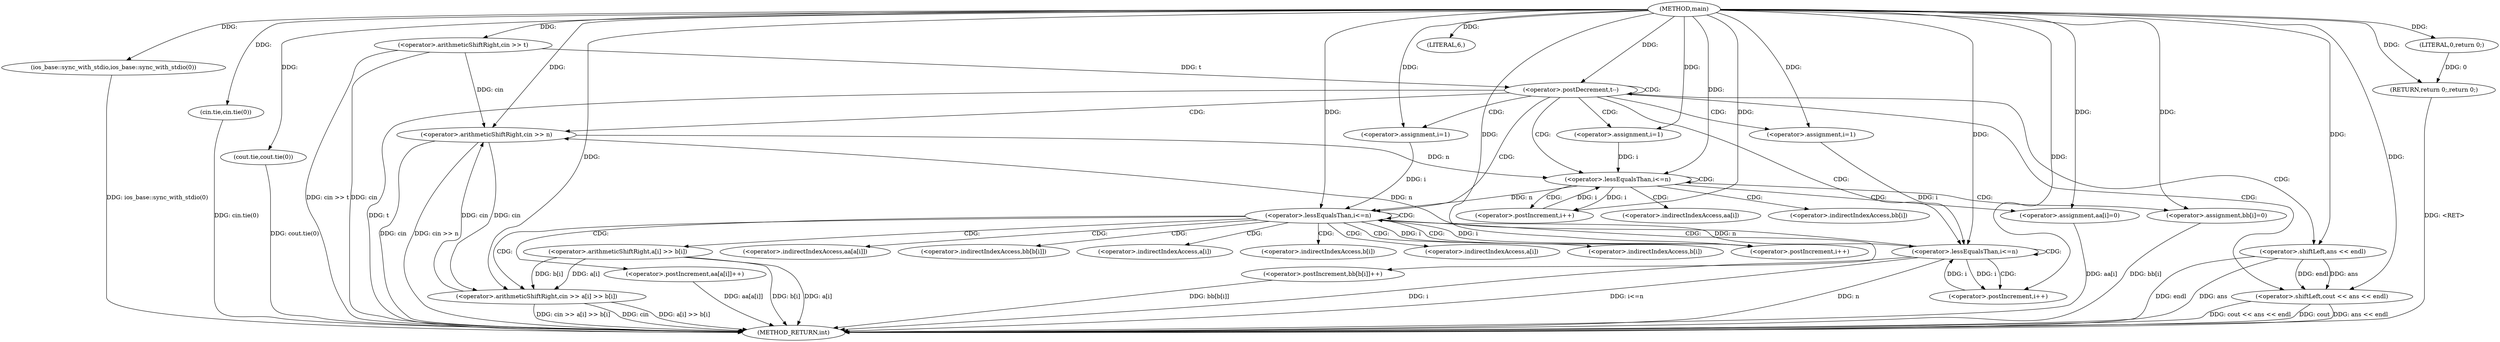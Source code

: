 digraph "main" {  
"1000102" [label = "(METHOD,main)" ]
"1000191" [label = "(METHOD_RETURN,int)" ]
"1000104" [label = "(ios_base::sync_with_stdio,ios_base::sync_with_stdio(0))" ]
"1000106" [label = "(cin.tie,cin.tie(0))" ]
"1000108" [label = "(cout.tie,cout.tie(0))" ]
"1000112" [label = "(<operator>.arithmeticShiftRight,cin >> t)" ]
"1000189" [label = "(RETURN,return 0;,return 0;)" ]
"1000116" [label = "(<operator>.postDecrement,t--)" ]
"1000190" [label = "(LITERAL,0,return 0;)" ]
"1000119" [label = "(<operator>.arithmeticShiftRight,cin >> n)" ]
"1000173" [label = "(LITERAL,6,)" ]
"1000184" [label = "(<operator>.shiftLeft,cout << ans << endl)" ]
"1000123" [label = "(<operator>.assignment,i=1)" ]
"1000126" [label = "(<operator>.lessEqualsThan,i<=n)" ]
"1000129" [label = "(<operator>.postIncrement,i++)" ]
"1000143" [label = "(<operator>.assignment,i=1)" ]
"1000146" [label = "(<operator>.lessEqualsThan,i<=n)" ]
"1000149" [label = "(<operator>.postIncrement,i++)" ]
"1000175" [label = "(<operator>.assignment,i=1)" ]
"1000178" [label = "(<operator>.lessEqualsThan,i<=n)" ]
"1000181" [label = "(<operator>.postIncrement,i++)" ]
"1000132" [label = "(<operator>.assignment,aa[i]=0)" ]
"1000137" [label = "(<operator>.assignment,bb[i]=0)" ]
"1000152" [label = "(<operator>.arithmeticShiftRight,cin >> a[i] >> b[i])" ]
"1000161" [label = "(<operator>.postIncrement,aa[a[i]]++)" ]
"1000167" [label = "(<operator>.postIncrement,bb[b[i]]++)" ]
"1000186" [label = "(<operator>.shiftLeft,ans << endl)" ]
"1000154" [label = "(<operator>.arithmeticShiftRight,a[i] >> b[i])" ]
"1000133" [label = "(<operator>.indirectIndexAccess,aa[i])" ]
"1000138" [label = "(<operator>.indirectIndexAccess,bb[i])" ]
"1000162" [label = "(<operator>.indirectIndexAccess,aa[a[i]])" ]
"1000168" [label = "(<operator>.indirectIndexAccess,bb[b[i]])" ]
"1000155" [label = "(<operator>.indirectIndexAccess,a[i])" ]
"1000158" [label = "(<operator>.indirectIndexAccess,b[i])" ]
"1000164" [label = "(<operator>.indirectIndexAccess,a[i])" ]
"1000170" [label = "(<operator>.indirectIndexAccess,b[i])" ]
  "1000104" -> "1000191"  [ label = "DDG: ios_base::sync_with_stdio(0)"] 
  "1000106" -> "1000191"  [ label = "DDG: cin.tie(0)"] 
  "1000108" -> "1000191"  [ label = "DDG: cout.tie(0)"] 
  "1000112" -> "1000191"  [ label = "DDG: cin"] 
  "1000112" -> "1000191"  [ label = "DDG: cin >> t"] 
  "1000116" -> "1000191"  [ label = "DDG: t"] 
  "1000119" -> "1000191"  [ label = "DDG: cin"] 
  "1000119" -> "1000191"  [ label = "DDG: cin >> n"] 
  "1000178" -> "1000191"  [ label = "DDG: i"] 
  "1000178" -> "1000191"  [ label = "DDG: n"] 
  "1000178" -> "1000191"  [ label = "DDG: i<=n"] 
  "1000186" -> "1000191"  [ label = "DDG: endl"] 
  "1000184" -> "1000191"  [ label = "DDG: ans << endl"] 
  "1000184" -> "1000191"  [ label = "DDG: cout << ans << endl"] 
  "1000152" -> "1000191"  [ label = "DDG: cin"] 
  "1000154" -> "1000191"  [ label = "DDG: a[i]"] 
  "1000154" -> "1000191"  [ label = "DDG: b[i]"] 
  "1000152" -> "1000191"  [ label = "DDG: a[i] >> b[i]"] 
  "1000152" -> "1000191"  [ label = "DDG: cin >> a[i] >> b[i]"] 
  "1000161" -> "1000191"  [ label = "DDG: aa[a[i]]"] 
  "1000167" -> "1000191"  [ label = "DDG: bb[b[i]]"] 
  "1000132" -> "1000191"  [ label = "DDG: aa[i]"] 
  "1000137" -> "1000191"  [ label = "DDG: bb[i]"] 
  "1000189" -> "1000191"  [ label = "DDG: <RET>"] 
  "1000184" -> "1000191"  [ label = "DDG: cout"] 
  "1000186" -> "1000191"  [ label = "DDG: ans"] 
  "1000190" -> "1000189"  [ label = "DDG: 0"] 
  "1000102" -> "1000189"  [ label = "DDG: "] 
  "1000102" -> "1000104"  [ label = "DDG: "] 
  "1000102" -> "1000106"  [ label = "DDG: "] 
  "1000102" -> "1000108"  [ label = "DDG: "] 
  "1000102" -> "1000112"  [ label = "DDG: "] 
  "1000102" -> "1000190"  [ label = "DDG: "] 
  "1000112" -> "1000116"  [ label = "DDG: t"] 
  "1000102" -> "1000116"  [ label = "DDG: "] 
  "1000102" -> "1000173"  [ label = "DDG: "] 
  "1000112" -> "1000119"  [ label = "DDG: cin"] 
  "1000152" -> "1000119"  [ label = "DDG: cin"] 
  "1000102" -> "1000119"  [ label = "DDG: "] 
  "1000178" -> "1000119"  [ label = "DDG: n"] 
  "1000102" -> "1000123"  [ label = "DDG: "] 
  "1000102" -> "1000143"  [ label = "DDG: "] 
  "1000102" -> "1000175"  [ label = "DDG: "] 
  "1000102" -> "1000184"  [ label = "DDG: "] 
  "1000186" -> "1000184"  [ label = "DDG: endl"] 
  "1000186" -> "1000184"  [ label = "DDG: ans"] 
  "1000123" -> "1000126"  [ label = "DDG: i"] 
  "1000129" -> "1000126"  [ label = "DDG: i"] 
  "1000102" -> "1000126"  [ label = "DDG: "] 
  "1000119" -> "1000126"  [ label = "DDG: n"] 
  "1000126" -> "1000129"  [ label = "DDG: i"] 
  "1000102" -> "1000129"  [ label = "DDG: "] 
  "1000102" -> "1000132"  [ label = "DDG: "] 
  "1000102" -> "1000137"  [ label = "DDG: "] 
  "1000143" -> "1000146"  [ label = "DDG: i"] 
  "1000149" -> "1000146"  [ label = "DDG: i"] 
  "1000102" -> "1000146"  [ label = "DDG: "] 
  "1000126" -> "1000146"  [ label = "DDG: n"] 
  "1000146" -> "1000149"  [ label = "DDG: i"] 
  "1000102" -> "1000149"  [ label = "DDG: "] 
  "1000175" -> "1000178"  [ label = "DDG: i"] 
  "1000181" -> "1000178"  [ label = "DDG: i"] 
  "1000102" -> "1000178"  [ label = "DDG: "] 
  "1000146" -> "1000178"  [ label = "DDG: n"] 
  "1000178" -> "1000181"  [ label = "DDG: i"] 
  "1000102" -> "1000181"  [ label = "DDG: "] 
  "1000102" -> "1000186"  [ label = "DDG: "] 
  "1000119" -> "1000152"  [ label = "DDG: cin"] 
  "1000102" -> "1000152"  [ label = "DDG: "] 
  "1000154" -> "1000152"  [ label = "DDG: a[i]"] 
  "1000154" -> "1000152"  [ label = "DDG: b[i]"] 
  "1000116" -> "1000186"  [ label = "CDG: "] 
  "1000116" -> "1000119"  [ label = "CDG: "] 
  "1000116" -> "1000116"  [ label = "CDG: "] 
  "1000116" -> "1000178"  [ label = "CDG: "] 
  "1000116" -> "1000143"  [ label = "CDG: "] 
  "1000116" -> "1000175"  [ label = "CDG: "] 
  "1000116" -> "1000126"  [ label = "CDG: "] 
  "1000116" -> "1000123"  [ label = "CDG: "] 
  "1000116" -> "1000184"  [ label = "CDG: "] 
  "1000116" -> "1000146"  [ label = "CDG: "] 
  "1000126" -> "1000133"  [ label = "CDG: "] 
  "1000126" -> "1000126"  [ label = "CDG: "] 
  "1000126" -> "1000132"  [ label = "CDG: "] 
  "1000126" -> "1000137"  [ label = "CDG: "] 
  "1000126" -> "1000129"  [ label = "CDG: "] 
  "1000126" -> "1000138"  [ label = "CDG: "] 
  "1000146" -> "1000164"  [ label = "CDG: "] 
  "1000146" -> "1000161"  [ label = "CDG: "] 
  "1000146" -> "1000152"  [ label = "CDG: "] 
  "1000146" -> "1000149"  [ label = "CDG: "] 
  "1000146" -> "1000168"  [ label = "CDG: "] 
  "1000146" -> "1000167"  [ label = "CDG: "] 
  "1000146" -> "1000158"  [ label = "CDG: "] 
  "1000146" -> "1000155"  [ label = "CDG: "] 
  "1000146" -> "1000154"  [ label = "CDG: "] 
  "1000146" -> "1000170"  [ label = "CDG: "] 
  "1000146" -> "1000146"  [ label = "CDG: "] 
  "1000146" -> "1000162"  [ label = "CDG: "] 
  "1000178" -> "1000178"  [ label = "CDG: "] 
  "1000178" -> "1000181"  [ label = "CDG: "] 
}

